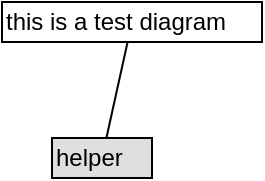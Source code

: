 <mxfile compressed="false" version="12.4.2" type="device" pages="2">
  <diagram id="1dMstaCY08wY50I3MFBW" name="Tab 1">
    <mxGraphModel dx="1106" dy="860" grid="1" gridSize="10" guides="1" tooltips="1" connect="1" arrows="1" fold="1" page="1" pageScale="1" pageWidth="850" pageHeight="1100" math="0" shadow="0">
      <root>
        <mxCell id="0" style="fillColor=#ff0000"/>
        <mxCell id="1" parent="0" style="fillColor=#ff0000"/>
        <mxCell id="i4sGg8bSkyUIFC7NJkLE-1" value="this is a test diagram" style="text=;html=1;resizable=0;points=[];autosize=1;align=left;verticalAlign=top;spacingTop=-4;fillColor=#ffffff" parent="1" vertex="1">
          <mxGeometry x="284" y="160" width="130" height="20" as="geometry"/>
        </mxCell>
        <mxCell id="i4sGg8bSkyUIFC7NJkLE-2" value="helper" style="text=;html=1;resizable=0;points=[];autosize=1;align=left;verticalAlign=top;spacingTop=-4;fillColor=#dfdfdf" parent="1" vertex="1">
          <mxGeometry x="309" y="228" width="50" height="20" as="geometry"/>
        </mxCell>
        <mxCell id="i4sGg8bSkyUIFC7NJkLE-3" value="" style="endArrow=none;html=1;fillColor=#ff0000" parent="1" source="i4sGg8bSkyUIFC7NJkLE-2" target="i4sGg8bSkyUIFC7NJkLE-1" edge="1">
          <mxGeometry width="50" height="50" relative="1" as="geometry">
            <mxPoint x="200" y="280" as="sourcePoint"/>
            <mxPoint x="250" y="230" as="targetPoint"/>
          </mxGeometry>
        </mxCell>
      </root>
    </mxGraphModel>
  </diagram>
  <diagram id="GHfeHe2o456X1Uvl4aY1" name="Tab 2">
    <mxGraphModel dx="1041" dy="793" grid="1" gridSize="10" guides="1" tooltips="1" connect="1" arrows="1" fold="1" page="1" pageScale="1" pageWidth="850" pageHeight="1100" math="0" shadow="0">
      <root>
        <mxCell id="MXRy82Ifvxj1utwsVIDY-0" style="fillColor=#ff0000"/>
        <mxCell id="MXRy82Ifvxj1utwsVIDY-1" parent="MXRy82Ifvxj1utwsVIDY-0" style="fillColor=#ff0000"/>
        <mxCell id="MXRy82Ifvxj1utwsVIDY-2" value="bar" style="text=;html=1;resizable=0;points=[];autosize=1;align=left;verticalAlign=top;spacingTop=-4;fillColor=#dfdfdf" vertex="1" parent="MXRy82Ifvxj1utwsVIDY-1">
          <mxGeometry x="278" y="327" width="30" height="20" as="geometry"/>
        </mxCell>
        <mxCell id="MXRy82Ifvxj1utwsVIDY-3" value="baz" style="text=;html=1;resizable=0;points=[];autosize=1;align=left;verticalAlign=top;spacingTop=-4;fillColor=#dfdfdf" vertex="1" parent="MXRy82Ifvxj1utwsVIDY-1">
          <mxGeometry x="392" y="321" width="30" height="20" as="geometry"/>
        </mxCell>
        <mxCell id="MXRy82Ifvxj1utwsVIDY-4" value="xyz" style="text=;html=1;resizable=0;points=[];autosize=1;align=left;verticalAlign=top;spacingTop=-4;fillColor=#dfdfdf" vertex="1" parent="MXRy82Ifvxj1utwsVIDY-1">
          <mxGeometry x="455" y="288" width="30" height="20" as="geometry"/>
        </mxCell>
        <mxCell id="MXRy82Ifvxj1utwsVIDY-5" value="" style="endArrow=none;html=1;fillColor=#ff0000" edge="1" parent="MXRy82Ifvxj1utwsVIDY-1" source="MXRy82Ifvxj1utwsVIDY-2" target="MXRy82Ifvxj1utwsVIDY-3">
          <mxGeometry width="50" height="50" relative="1" as="geometry">
            <mxPoint x="300" y="290" as="sourcePoint"/>
            <mxPoint x="350" y="240" as="targetPoint"/>
          </mxGeometry>
        </mxCell>
        <mxCell id="MXRy82Ifvxj1utwsVIDY-6" value="" style="endArrow=none;html=1;fillColor=#ff0000" edge="1" parent="MXRy82Ifvxj1utwsVIDY-1" source="MXRy82Ifvxj1utwsVIDY-3" target="MXRy82Ifvxj1utwsVIDY-4">
          <mxGeometry width="50" height="50" relative="1" as="geometry">
            <mxPoint x="318" y="346.211" as="sourcePoint"/>
            <mxPoint x="402" y="341.789" as="targetPoint"/>
          </mxGeometry>
        </mxCell>
      </root>
    </mxGraphModel>
  </diagram>
</mxfile>